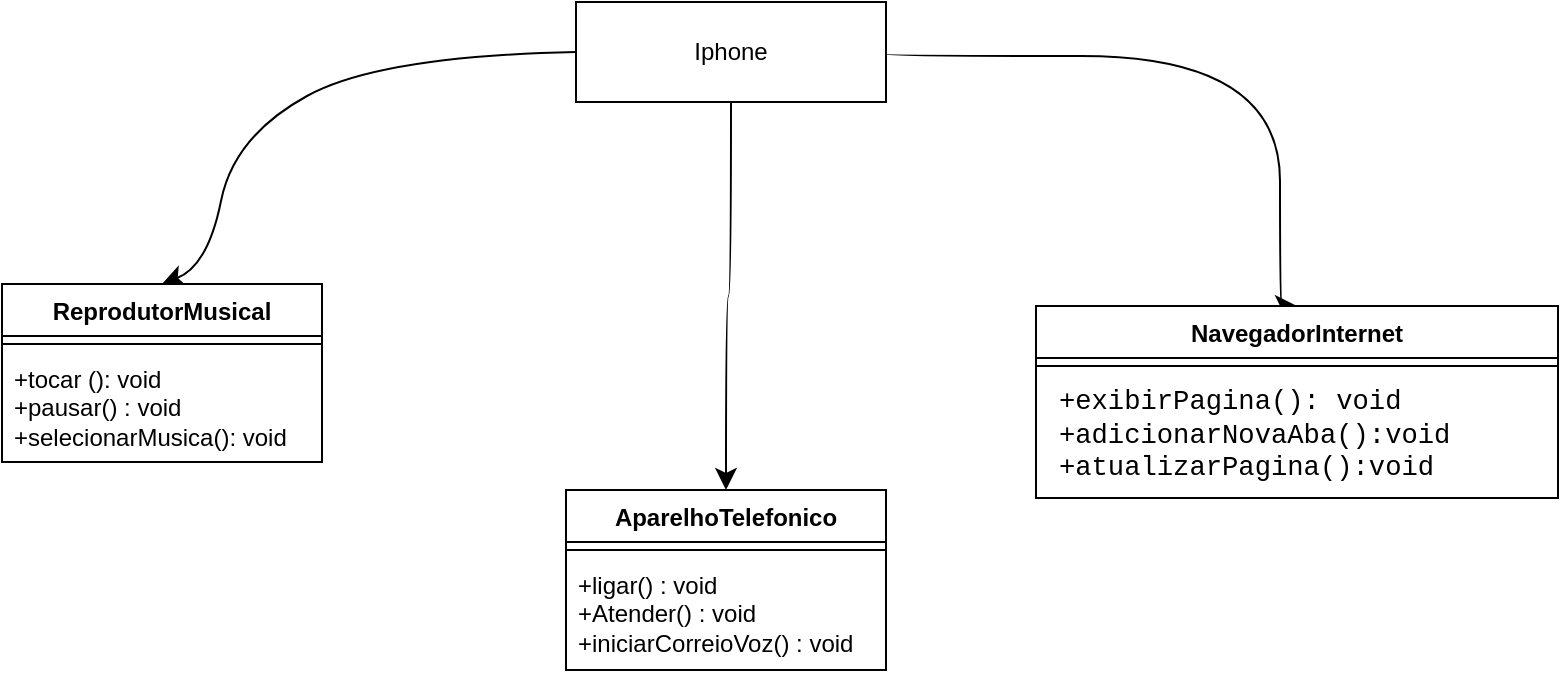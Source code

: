 <mxfile version="24.6.4" type="google">
  <diagram name="Página-1" id="9vWltgJF2np-rNUBS7Cf">
    <mxGraphModel dx="2209" dy="1023" grid="0" gridSize="10" guides="1" tooltips="1" connect="1" arrows="1" fold="1" page="0" pageScale="1" pageWidth="827" pageHeight="1169" background="none" math="0" shadow="0">
      <root>
        <object label="" Valor="Float" id="0">
          <mxCell />
        </object>
        <mxCell id="1" parent="0" />
        <mxCell id="-u2ntJt3koso3KTR8nmP-14" style="edgeStyle=none;curved=1;rounded=0;orthogonalLoop=1;jettySize=auto;html=1;exitX=0;exitY=0.5;exitDx=0;exitDy=0;entryX=0.5;entryY=0;entryDx=0;entryDy=0;fontSize=12;startSize=8;endSize=8;" edge="1" parent="1" source="-u2ntJt3koso3KTR8nmP-1" target="-u2ntJt3koso3KTR8nmP-2">
          <mxGeometry relative="1" as="geometry">
            <Array as="points">
              <mxPoint x="-672" y="12" />
              <mxPoint x="-745" y="52" />
              <mxPoint x="-758" y="117" />
            </Array>
          </mxGeometry>
        </mxCell>
        <mxCell id="-u2ntJt3koso3KTR8nmP-15" value="" style="edgeStyle=orthogonalEdgeStyle;curved=1;rounded=0;orthogonalLoop=1;jettySize=auto;html=1;fontSize=12;startSize=8;endSize=8;entryX=0.5;entryY=0;entryDx=0;entryDy=0;" edge="1" parent="1" source="-u2ntJt3koso3KTR8nmP-1" target="-u2ntJt3koso3KTR8nmP-6">
          <mxGeometry relative="1" as="geometry" />
        </mxCell>
        <mxCell id="-u2ntJt3koso3KTR8nmP-16" style="edgeStyle=orthogonalEdgeStyle;curved=1;rounded=0;orthogonalLoop=1;jettySize=auto;html=1;entryX=0.5;entryY=0;entryDx=0;entryDy=0;fontSize=12;startSize=8;endSize=8;exitX=1;exitY=0.5;exitDx=0;exitDy=0;" edge="1" parent="1" source="-u2ntJt3koso3KTR8nmP-1" target="-u2ntJt3koso3KTR8nmP-10">
          <mxGeometry relative="1" as="geometry">
            <Array as="points">
              <mxPoint x="-421" y="12" />
              <mxPoint x="-222" y="12" />
              <mxPoint x="-222" y="137" />
            </Array>
          </mxGeometry>
        </mxCell>
        <mxCell id="-u2ntJt3koso3KTR8nmP-1" value="Iphone" style="html=1;whiteSpace=wrap;" vertex="1" parent="1">
          <mxGeometry x="-574" y="-15" width="155" height="50" as="geometry" />
        </mxCell>
        <mxCell id="-u2ntJt3koso3KTR8nmP-2" value="ReprodutorMusical" style="swimlane;fontStyle=1;align=center;verticalAlign=top;childLayout=stackLayout;horizontal=1;startSize=26;horizontalStack=0;resizeParent=1;resizeParentMax=0;resizeLast=0;collapsible=1;marginBottom=0;whiteSpace=wrap;html=1;" vertex="1" parent="1">
          <mxGeometry x="-861" y="126" width="160" height="89" as="geometry" />
        </mxCell>
        <mxCell id="-u2ntJt3koso3KTR8nmP-4" value="" style="line;strokeWidth=1;fillColor=none;align=left;verticalAlign=middle;spacingTop=-1;spacingLeft=3;spacingRight=3;rotatable=0;labelPosition=right;points=[];portConstraint=eastwest;strokeColor=inherit;" vertex="1" parent="-u2ntJt3koso3KTR8nmP-2">
          <mxGeometry y="26" width="160" height="8" as="geometry" />
        </mxCell>
        <mxCell id="-u2ntJt3koso3KTR8nmP-5" value="+tocar (): void&lt;div&gt;+pausar() : void&lt;/div&gt;&lt;div&gt;+selecionarMusica(): void&lt;/div&gt;&lt;div&gt;&lt;br&gt;&lt;/div&gt;" style="text;strokeColor=none;fillColor=none;align=left;verticalAlign=top;spacingLeft=4;spacingRight=4;overflow=hidden;rotatable=0;points=[[0,0.5],[1,0.5]];portConstraint=eastwest;whiteSpace=wrap;html=1;" vertex="1" parent="-u2ntJt3koso3KTR8nmP-2">
          <mxGeometry y="34" width="160" height="55" as="geometry" />
        </mxCell>
        <mxCell id="-u2ntJt3koso3KTR8nmP-6" value="AparelhoTelefonico" style="swimlane;fontStyle=1;align=center;verticalAlign=top;childLayout=stackLayout;horizontal=1;startSize=26;horizontalStack=0;resizeParent=1;resizeParentMax=0;resizeLast=0;collapsible=1;marginBottom=0;whiteSpace=wrap;html=1;" vertex="1" parent="1">
          <mxGeometry x="-579" y="229" width="160" height="90" as="geometry" />
        </mxCell>
        <mxCell id="-u2ntJt3koso3KTR8nmP-8" value="" style="line;strokeWidth=1;fillColor=none;align=left;verticalAlign=middle;spacingTop=-1;spacingLeft=3;spacingRight=3;rotatable=0;labelPosition=right;points=[];portConstraint=eastwest;strokeColor=inherit;" vertex="1" parent="-u2ntJt3koso3KTR8nmP-6">
          <mxGeometry y="26" width="160" height="8" as="geometry" />
        </mxCell>
        <mxCell id="-u2ntJt3koso3KTR8nmP-9" value="+ligar() : void&lt;div&gt;+Atender() : void&lt;br&gt;&lt;/div&gt;&lt;div&gt;+iniciarCorreioVoz() : void&lt;br&gt;&lt;/div&gt;" style="text;strokeColor=none;fillColor=none;align=left;verticalAlign=top;spacingLeft=4;spacingRight=4;overflow=hidden;rotatable=0;points=[[0,0.5],[1,0.5]];portConstraint=eastwest;whiteSpace=wrap;html=1;" vertex="1" parent="-u2ntJt3koso3KTR8nmP-6">
          <mxGeometry y="34" width="160" height="56" as="geometry" />
        </mxCell>
        <mxCell id="-u2ntJt3koso3KTR8nmP-10" value="NavegadorInternet" style="swimlane;fontStyle=1;align=center;verticalAlign=top;childLayout=stackLayout;horizontal=1;startSize=26;horizontalStack=0;resizeParent=1;resizeParentMax=0;resizeLast=0;collapsible=1;marginBottom=0;whiteSpace=wrap;html=1;" vertex="1" parent="1">
          <mxGeometry x="-344" y="137" width="261" height="96" as="geometry" />
        </mxCell>
        <mxCell id="-u2ntJt3koso3KTR8nmP-12" value="" style="line;strokeWidth=1;fillColor=none;align=left;verticalAlign=middle;spacingTop=-1;spacingLeft=3;spacingRight=3;rotatable=0;labelPosition=right;points=[];portConstraint=eastwest;strokeColor=inherit;" vertex="1" parent="-u2ntJt3koso3KTR8nmP-10">
          <mxGeometry y="26" width="261" height="8" as="geometry" />
        </mxCell>
        <mxCell id="-u2ntJt3koso3KTR8nmP-13" value="&lt;code style=&quot;box-sizing: border-box; font-family: var(--fontStack-monospace, ui-monospace, SFMono-Regular, SF Mono, Menlo, Consolas, Liberation Mono, monospace); font-size: 13.6px; padding: 0.2em 0.4em; margin: 0px; white-space-collapse: break-spaces; background-color: var(--bgColor-neutral-muted, var(--color-neutral-muted)); border-radius: 6px;&quot;&gt;+exibirPagina(): void&lt;/code&gt;&lt;div&gt;&lt;code style=&quot;box-sizing: border-box; font-family: var(--fontStack-monospace, ui-monospace, SFMono-Regular, SF Mono, Menlo, Consolas, Liberation Mono, monospace); font-size: 13.6px; padding: 0.2em 0.4em; margin: 0px; white-space-collapse: break-spaces; background-color: var(--bgColor-neutral-muted, var(--color-neutral-muted)); border-radius: 6px;&quot;&gt;+adicionarNovaAba():void&lt;/code&gt;&lt;/div&gt;&lt;div&gt;&lt;code style=&quot;box-sizing: border-box; font-family: var(--fontStack-monospace, ui-monospace, SFMono-Regular, SF Mono, Menlo, Consolas, Liberation Mono, monospace); font-size: 13.6px; padding: 0.2em 0.4em; margin: 0px; white-space-collapse: break-spaces; background-color: var(--bgColor-neutral-muted, var(--color-neutral-muted)); border-radius: 6px;&quot;&gt;+atualizarPagina():void&lt;/code&gt;&lt;/div&gt;&lt;div&gt;&lt;code style=&quot;box-sizing: border-box; font-family: var(--fontStack-monospace, ui-monospace, SFMono-Regular, SF Mono, Menlo, Consolas, Liberation Mono, monospace); font-size: 13.6px; padding: 0.2em 0.4em; margin: 0px; white-space-collapse: break-spaces; background-color: var(--bgColor-neutral-muted, var(--color-neutral-muted)); border-radius: 6px;&quot;&gt;&lt;br&gt;&lt;/code&gt;&lt;/div&gt;" style="text;strokeColor=none;fillColor=none;align=left;verticalAlign=top;spacingLeft=4;spacingRight=4;overflow=hidden;rotatable=0;points=[[0,0.5],[1,0.5]];portConstraint=eastwest;whiteSpace=wrap;html=1;" vertex="1" parent="-u2ntJt3koso3KTR8nmP-10">
          <mxGeometry y="34" width="261" height="62" as="geometry" />
        </mxCell>
      </root>
    </mxGraphModel>
  </diagram>
</mxfile>
